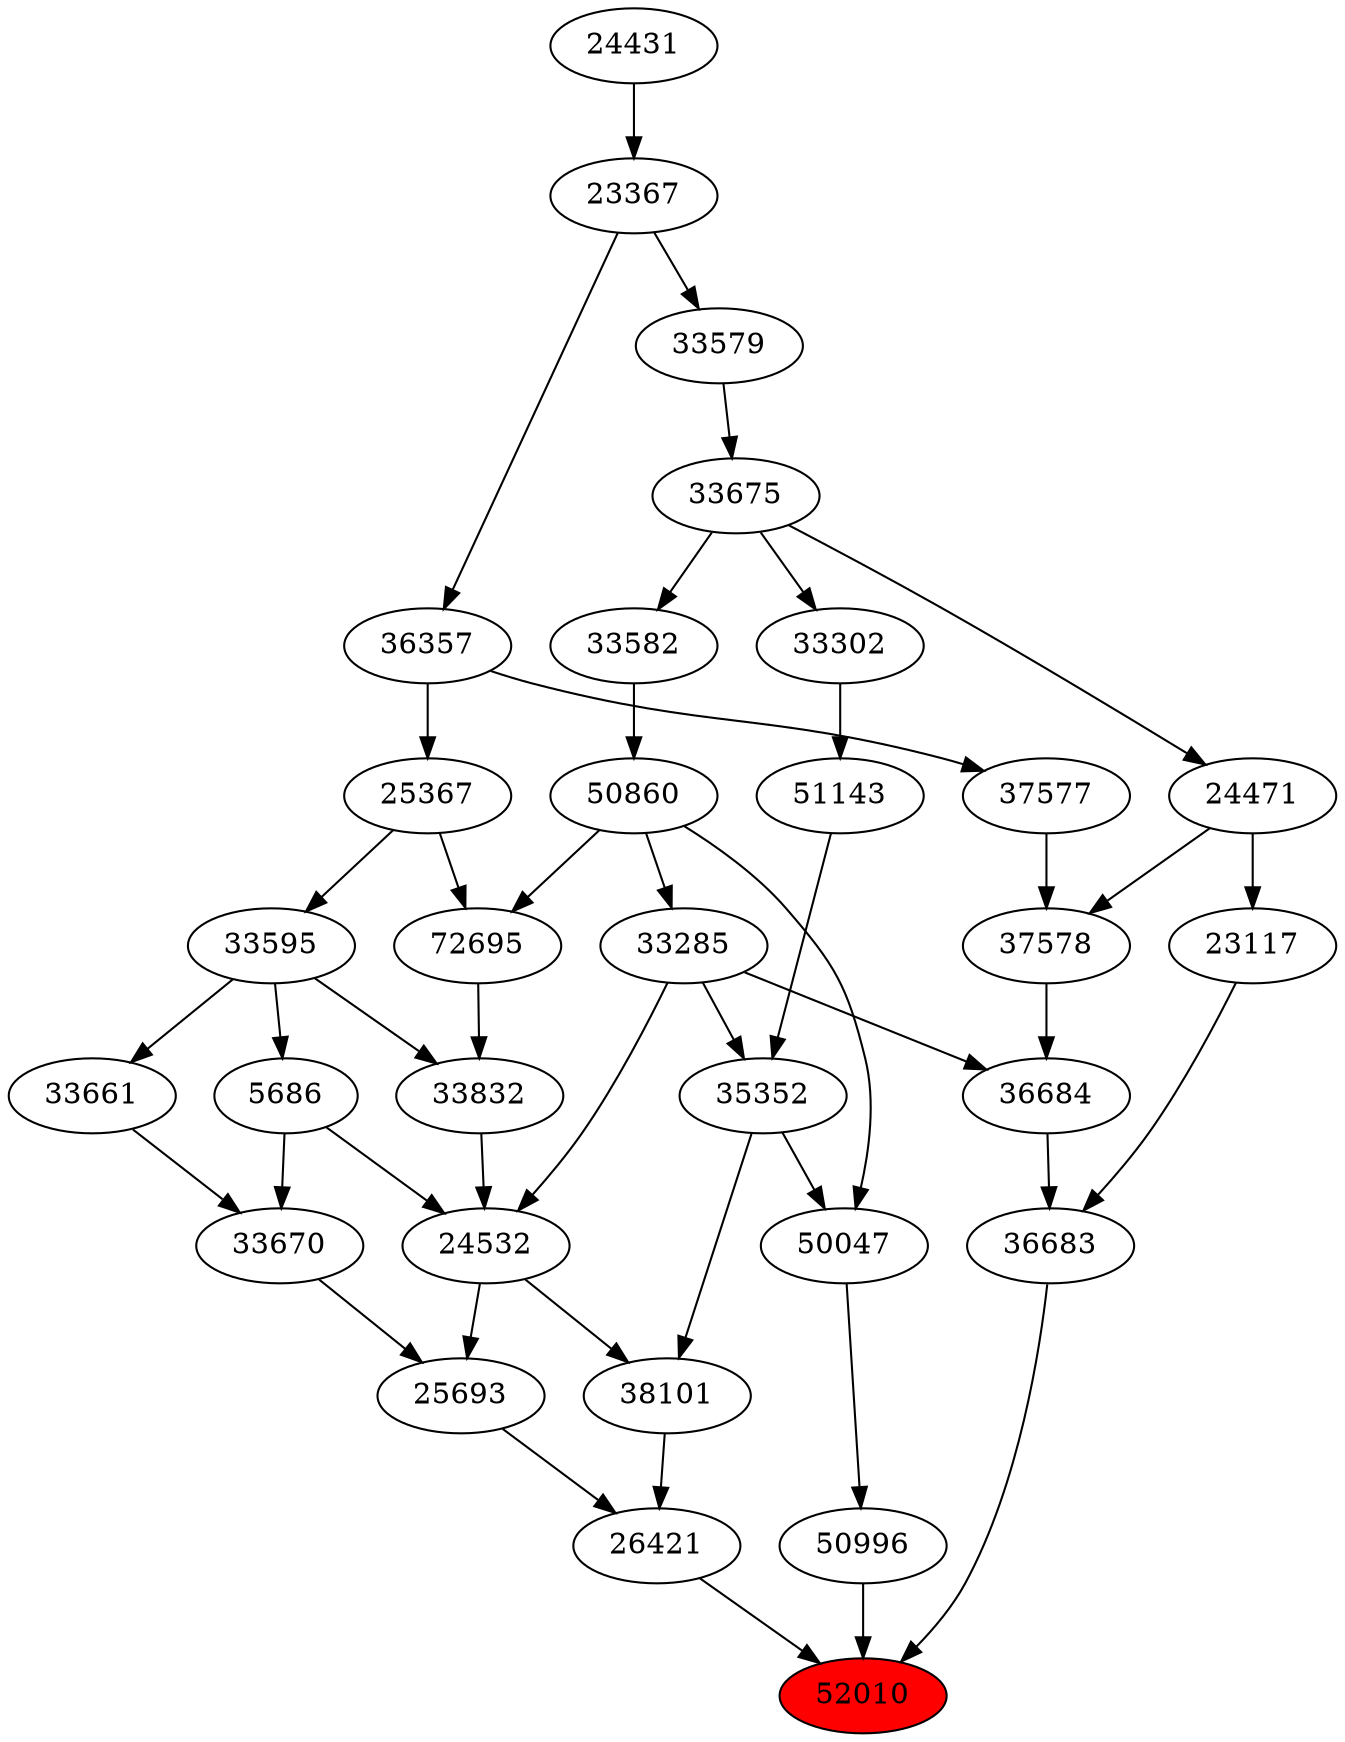 strict digraph{ 
52010 [label="52010" fillcolor=red style=filled]
50996 -> 52010
36683 -> 52010
26421 -> 52010
50996 [label="50996"]
50047 -> 50996
36683 [label="36683"]
36684 -> 36683
23117 -> 36683
26421 [label="26421"]
25693 -> 26421
38101 -> 26421
50047 [label="50047"]
35352 -> 50047
50860 -> 50047
36684 [label="36684"]
33285 -> 36684
37578 -> 36684
23117 [label="23117"]
24471 -> 23117
25693 [label="25693"]
24532 -> 25693
33670 -> 25693
38101 [label="38101"]
24532 -> 38101
35352 -> 38101
35352 [label="35352"]
33285 -> 35352
51143 -> 35352
50860 [label="50860"]
33582 -> 50860
33285 [label="33285"]
50860 -> 33285
37578 [label="37578"]
24471 -> 37578
37577 -> 37578
24471 [label="24471"]
33675 -> 24471
24532 [label="24532"]
33285 -> 24532
5686 -> 24532
33832 -> 24532
33670 [label="33670"]
5686 -> 33670
33661 -> 33670
51143 [label="51143"]
33302 -> 51143
33582 [label="33582"]
33675 -> 33582
37577 [label="37577"]
36357 -> 37577
33675 [label="33675"]
33579 -> 33675
5686 [label="5686"]
33595 -> 5686
33832 [label="33832"]
72695 -> 33832
33595 -> 33832
33661 [label="33661"]
33595 -> 33661
33302 [label="33302"]
33675 -> 33302
36357 [label="36357"]
23367 -> 36357
33579 [label="33579"]
23367 -> 33579
33595 [label="33595"]
25367 -> 33595
72695 [label="72695"]
50860 -> 72695
25367 -> 72695
23367 [label="23367"]
24431 -> 23367
25367 [label="25367"]
36357 -> 25367
24431 [label="24431"]
}